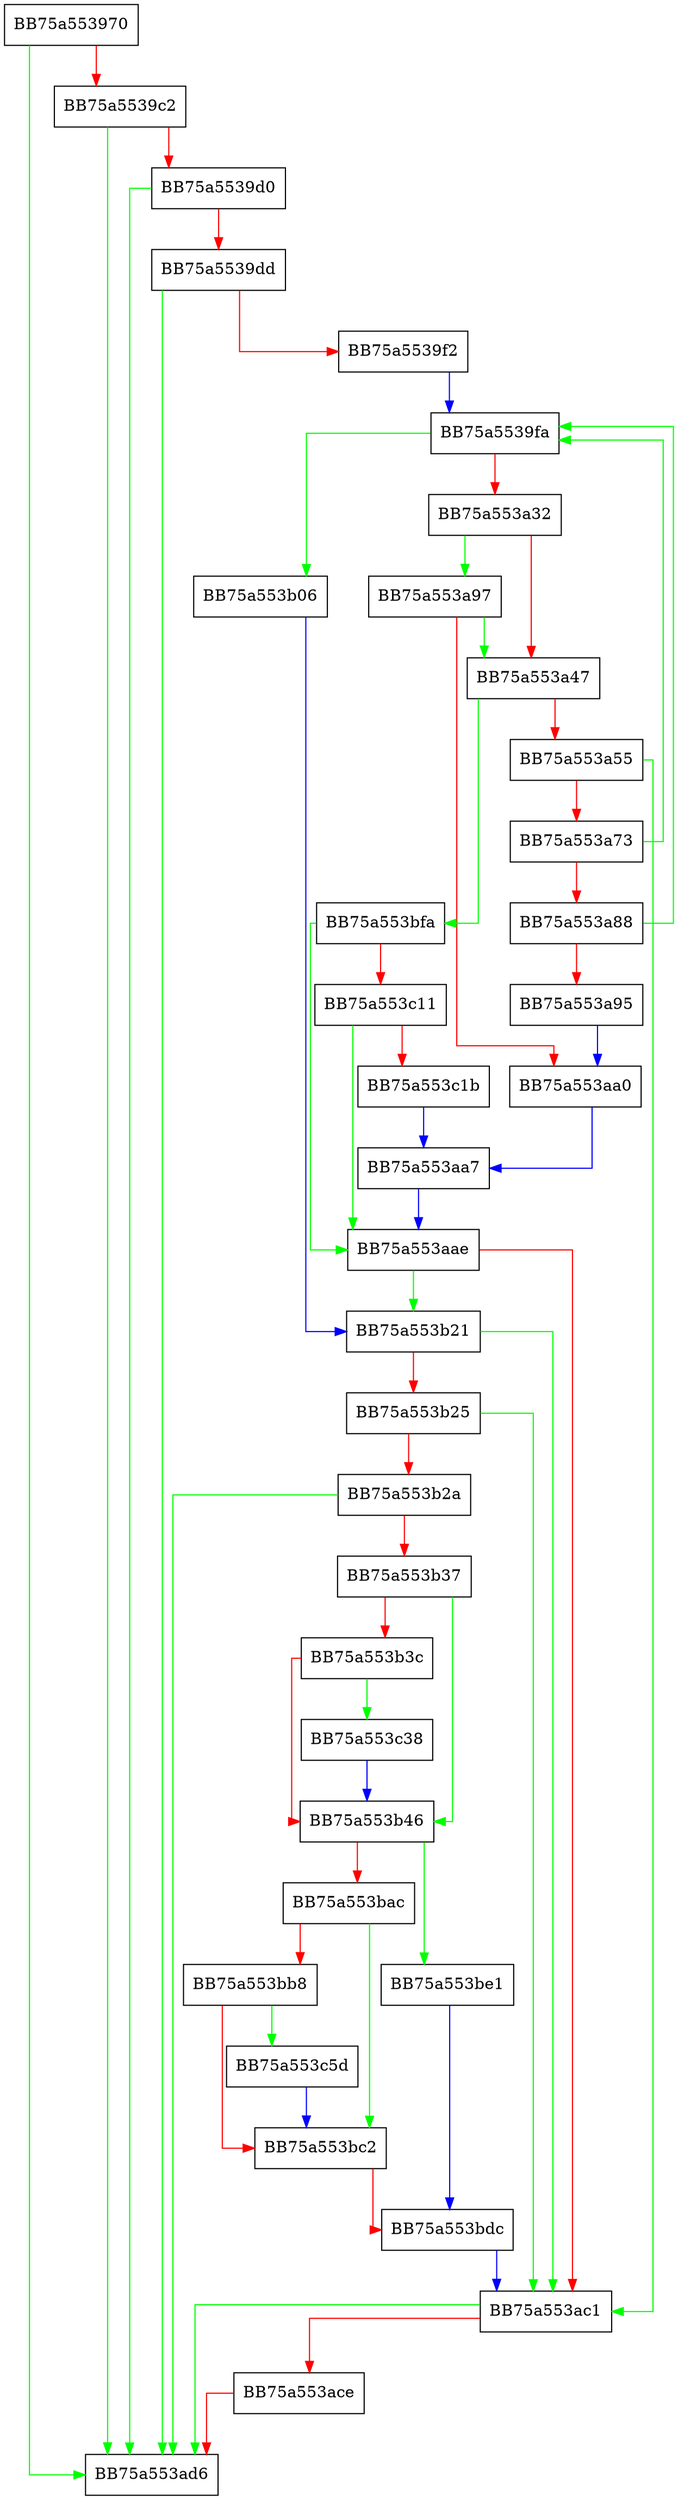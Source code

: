 digraph IsMine {
  node [shape="box"];
  graph [splines=ortho];
  BB75a553970 -> BB75a553ad6 [color="green"];
  BB75a553970 -> BB75a5539c2 [color="red"];
  BB75a5539c2 -> BB75a553ad6 [color="green"];
  BB75a5539c2 -> BB75a5539d0 [color="red"];
  BB75a5539d0 -> BB75a553ad6 [color="green"];
  BB75a5539d0 -> BB75a5539dd [color="red"];
  BB75a5539dd -> BB75a553ad6 [color="green"];
  BB75a5539dd -> BB75a5539f2 [color="red"];
  BB75a5539f2 -> BB75a5539fa [color="blue"];
  BB75a5539fa -> BB75a553b06 [color="green"];
  BB75a5539fa -> BB75a553a32 [color="red"];
  BB75a553a32 -> BB75a553a97 [color="green"];
  BB75a553a32 -> BB75a553a47 [color="red"];
  BB75a553a47 -> BB75a553bfa [color="green"];
  BB75a553a47 -> BB75a553a55 [color="red"];
  BB75a553a55 -> BB75a553ac1 [color="green"];
  BB75a553a55 -> BB75a553a73 [color="red"];
  BB75a553a73 -> BB75a5539fa [color="green"];
  BB75a553a73 -> BB75a553a88 [color="red"];
  BB75a553a88 -> BB75a5539fa [color="green"];
  BB75a553a88 -> BB75a553a95 [color="red"];
  BB75a553a95 -> BB75a553aa0 [color="blue"];
  BB75a553a97 -> BB75a553a47 [color="green"];
  BB75a553a97 -> BB75a553aa0 [color="red"];
  BB75a553aa0 -> BB75a553aa7 [color="blue"];
  BB75a553aa7 -> BB75a553aae [color="blue"];
  BB75a553aae -> BB75a553b21 [color="green"];
  BB75a553aae -> BB75a553ac1 [color="red"];
  BB75a553ac1 -> BB75a553ad6 [color="green"];
  BB75a553ac1 -> BB75a553ace [color="red"];
  BB75a553ace -> BB75a553ad6 [color="red"];
  BB75a553b06 -> BB75a553b21 [color="blue"];
  BB75a553b21 -> BB75a553ac1 [color="green"];
  BB75a553b21 -> BB75a553b25 [color="red"];
  BB75a553b25 -> BB75a553ac1 [color="green"];
  BB75a553b25 -> BB75a553b2a [color="red"];
  BB75a553b2a -> BB75a553ad6 [color="green"];
  BB75a553b2a -> BB75a553b37 [color="red"];
  BB75a553b37 -> BB75a553b46 [color="green"];
  BB75a553b37 -> BB75a553b3c [color="red"];
  BB75a553b3c -> BB75a553c38 [color="green"];
  BB75a553b3c -> BB75a553b46 [color="red"];
  BB75a553b46 -> BB75a553be1 [color="green"];
  BB75a553b46 -> BB75a553bac [color="red"];
  BB75a553bac -> BB75a553bc2 [color="green"];
  BB75a553bac -> BB75a553bb8 [color="red"];
  BB75a553bb8 -> BB75a553c5d [color="green"];
  BB75a553bb8 -> BB75a553bc2 [color="red"];
  BB75a553bc2 -> BB75a553bdc [color="red"];
  BB75a553bdc -> BB75a553ac1 [color="blue"];
  BB75a553be1 -> BB75a553bdc [color="blue"];
  BB75a553bfa -> BB75a553aae [color="green"];
  BB75a553bfa -> BB75a553c11 [color="red"];
  BB75a553c11 -> BB75a553aae [color="green"];
  BB75a553c11 -> BB75a553c1b [color="red"];
  BB75a553c1b -> BB75a553aa7 [color="blue"];
  BB75a553c38 -> BB75a553b46 [color="blue"];
  BB75a553c5d -> BB75a553bc2 [color="blue"];
}